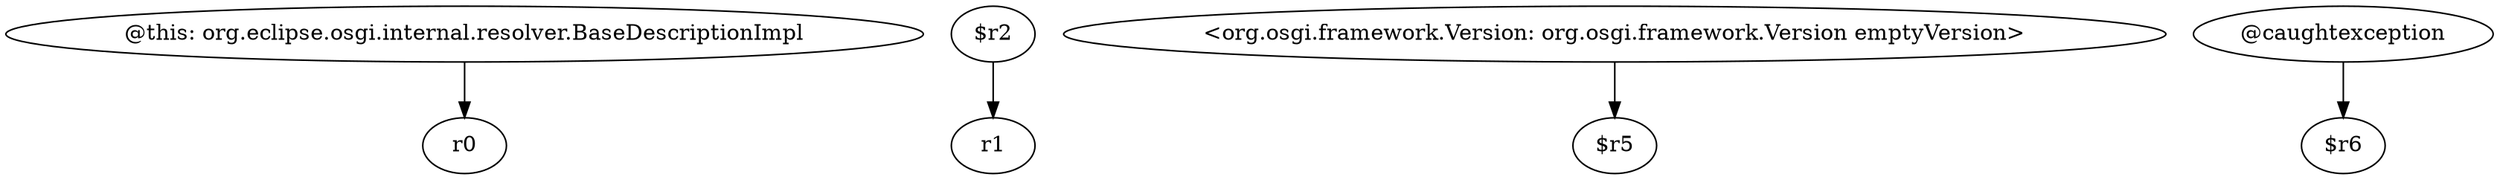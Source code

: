 digraph g {
0[label="@this: org.eclipse.osgi.internal.resolver.BaseDescriptionImpl"]
1[label="r0"]
0->1[label=""]
2[label="$r2"]
3[label="r1"]
2->3[label=""]
4[label="<org.osgi.framework.Version: org.osgi.framework.Version emptyVersion>"]
5[label="$r5"]
4->5[label=""]
6[label="@caughtexception"]
7[label="$r6"]
6->7[label=""]
}